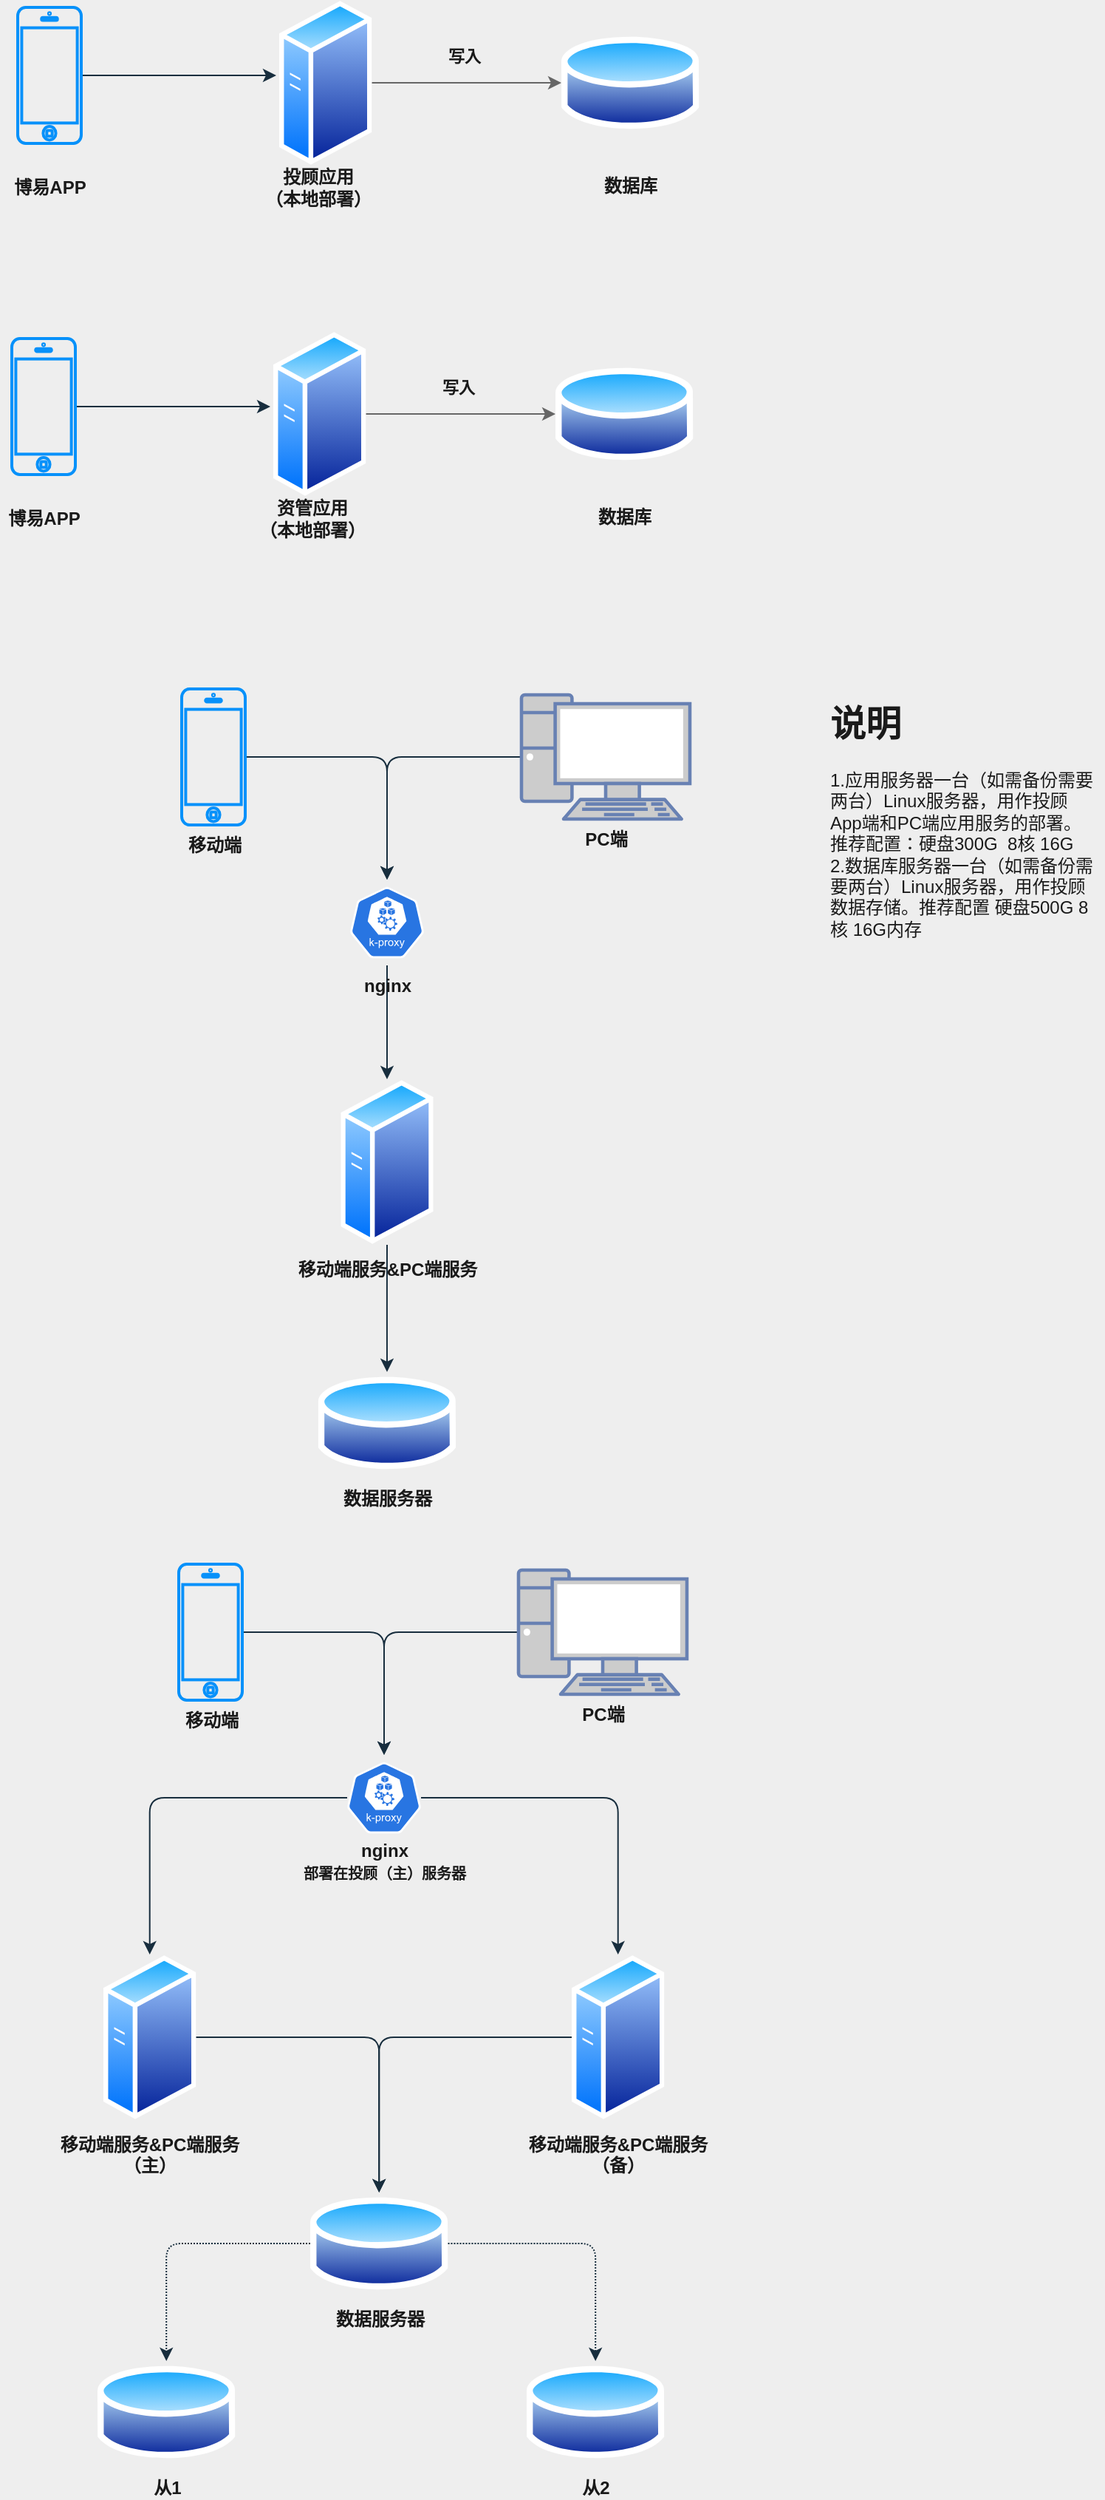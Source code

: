 <mxfile version="18.0.5" type="github">
  <diagram id="eCozaD6dcHWi1UeDkc9o" name="第 1 页">
    <mxGraphModel dx="1422" dy="713" grid="0" gridSize="10" guides="1" tooltips="1" connect="1" arrows="1" fold="1" page="1" pageScale="1" pageWidth="827" pageHeight="1169" background="#EEEEEE" math="0" shadow="0">
      <root>
        <mxCell id="0" />
        <mxCell id="1" parent="0" />
        <mxCell id="lf-6dnL8f58IvJTU5W-v-4" style="edgeStyle=orthogonalEdgeStyle;curved=0;rounded=1;sketch=0;orthogonalLoop=1;jettySize=auto;html=1;fontColor=#1A1A1A;strokeColor=#182E3E;fontStyle=1" edge="1" parent="1" source="lf-6dnL8f58IvJTU5W-v-1">
          <mxGeometry relative="1" as="geometry">
            <mxPoint x="263" y="285" as="targetPoint" />
          </mxGeometry>
        </mxCell>
        <mxCell id="lf-6dnL8f58IvJTU5W-v-1" value="" style="html=1;verticalLabelPosition=bottom;labelBackgroundColor=#ffffff;verticalAlign=top;shadow=0;dashed=0;strokeWidth=2;shape=mxgraph.ios7.misc.iphone;strokeColor=#0791FA;rounded=0;sketch=0;fontColor=#1A1A1A;fillColor=none;fontStyle=1" vertex="1" parent="1">
          <mxGeometry x="88" y="239" width="43" height="92" as="geometry" />
        </mxCell>
        <mxCell id="lf-6dnL8f58IvJTU5W-v-2" value="博易APP" style="text;html=1;strokeColor=none;fillColor=none;align=center;verticalAlign=middle;whiteSpace=wrap;rounded=0;sketch=0;fontColor=#1A1A1A;fontStyle=1" vertex="1" parent="1">
          <mxGeometry x="80" y="346" width="60" height="30" as="geometry" />
        </mxCell>
        <mxCell id="lf-6dnL8f58IvJTU5W-v-8" value="写入" style="edgeStyle=orthogonalEdgeStyle;curved=0;rounded=1;sketch=0;orthogonalLoop=1;jettySize=auto;html=1;fontColor=#1A1A1A;fillColor=#f5f5f5;strokeColor=#666666;labelBackgroundColor=none;fontStyle=1" edge="1" parent="1" source="lf-6dnL8f58IvJTU5W-v-5" target="lf-6dnL8f58IvJTU5W-v-7">
          <mxGeometry x="-0.029" y="18" relative="1" as="geometry">
            <mxPoint as="offset" />
          </mxGeometry>
        </mxCell>
        <mxCell id="lf-6dnL8f58IvJTU5W-v-5" value="" style="aspect=fixed;perimeter=ellipsePerimeter;html=1;align=center;shadow=0;dashed=0;spacingTop=3;image;image=img/lib/active_directory/generic_server.svg;rounded=0;sketch=0;fontColor=#1A1A1A;strokeColor=#0791FA;strokeWidth=2;fillColor=none;fontStyle=1" vertex="1" parent="1">
          <mxGeometry x="265" y="234" width="62.72" height="112" as="geometry" />
        </mxCell>
        <mxCell id="lf-6dnL8f58IvJTU5W-v-6" value="资管应用&lt;br&gt;（本地部署）" style="text;html=1;strokeColor=none;fillColor=none;align=center;verticalAlign=middle;whiteSpace=wrap;rounded=0;sketch=0;fontColor=#1A1A1A;fontStyle=1" vertex="1" parent="1">
          <mxGeometry x="246" y="346" width="91" height="29" as="geometry" />
        </mxCell>
        <mxCell id="lf-6dnL8f58IvJTU5W-v-7" value="" style="aspect=fixed;perimeter=ellipsePerimeter;html=1;align=center;shadow=0;dashed=0;spacingTop=3;image;image=img/lib/active_directory/database.svg;rounded=0;sketch=0;fontColor=#1A1A1A;strokeColor=#0791FA;strokeWidth=2;fillColor=none;fontStyle=1" vertex="1" parent="1">
          <mxGeometry x="456" y="255.5" width="93.24" height="69" as="geometry" />
        </mxCell>
        <mxCell id="lf-6dnL8f58IvJTU5W-v-9" value="数据库" style="text;html=1;strokeColor=none;fillColor=none;align=center;verticalAlign=middle;whiteSpace=wrap;rounded=0;sketch=0;fontColor=#1A1A1A;fontStyle=1" vertex="1" parent="1">
          <mxGeometry x="473" y="345" width="60" height="30" as="geometry" />
        </mxCell>
        <mxCell id="lf-6dnL8f58IvJTU5W-v-20" style="edgeStyle=orthogonalEdgeStyle;curved=0;rounded=1;sketch=0;orthogonalLoop=1;jettySize=auto;html=1;labelBackgroundColor=none;fontColor=#1A1A1A;strokeColor=#182E3E;" edge="1" parent="1" source="lf-6dnL8f58IvJTU5W-v-11" target="lf-6dnL8f58IvJTU5W-v-19">
          <mxGeometry relative="1" as="geometry" />
        </mxCell>
        <mxCell id="lf-6dnL8f58IvJTU5W-v-11" value="移动端服务&amp;amp;PC端服务" style="aspect=fixed;perimeter=ellipsePerimeter;html=1;align=center;shadow=0;dashed=0;spacingTop=3;image;image=img/lib/active_directory/generic_server.svg;rounded=0;sketch=0;fontColor=#1A1A1A;strokeColor=#0791FA;strokeWidth=2;fillColor=none;fontStyle=1;labelBackgroundColor=none;" vertex="1" parent="1">
          <mxGeometry x="310.64" y="740" width="62.72" height="112" as="geometry" />
        </mxCell>
        <mxCell id="lf-6dnL8f58IvJTU5W-v-16" style="edgeStyle=orthogonalEdgeStyle;curved=0;rounded=1;sketch=0;orthogonalLoop=1;jettySize=auto;html=1;entryX=0.5;entryY=0;entryDx=0;entryDy=0;entryPerimeter=0;labelBackgroundColor=none;fontColor=#1A1A1A;strokeColor=#182E3E;fontStyle=1" edge="1" parent="1" source="lf-6dnL8f58IvJTU5W-v-13" target="lf-6dnL8f58IvJTU5W-v-15">
          <mxGeometry relative="1" as="geometry" />
        </mxCell>
        <mxCell id="lf-6dnL8f58IvJTU5W-v-13" value="移动端" style="html=1;verticalLabelPosition=bottom;labelBackgroundColor=none;verticalAlign=top;shadow=0;dashed=0;strokeWidth=2;shape=mxgraph.ios7.misc.iphone;strokeColor=#0791FA;rounded=0;sketch=0;fontColor=#1A1A1A;fillColor=none;fontStyle=1" vertex="1" parent="1">
          <mxGeometry x="203" y="476" width="43" height="92" as="geometry" />
        </mxCell>
        <mxCell id="lf-6dnL8f58IvJTU5W-v-17" style="edgeStyle=orthogonalEdgeStyle;curved=0;rounded=1;sketch=0;orthogonalLoop=1;jettySize=auto;html=1;entryX=0.5;entryY=0;entryDx=0;entryDy=0;entryPerimeter=0;labelBackgroundColor=none;fontColor=#1A1A1A;strokeColor=#182E3E;fontStyle=1" edge="1" parent="1" source="lf-6dnL8f58IvJTU5W-v-14" target="lf-6dnL8f58IvJTU5W-v-15">
          <mxGeometry relative="1" as="geometry" />
        </mxCell>
        <mxCell id="lf-6dnL8f58IvJTU5W-v-14" value="PC端" style="fontColor=#1A1A1A;verticalAlign=top;verticalLabelPosition=bottom;labelPosition=center;align=center;html=1;outlineConnect=0;fillColor=#CCCCCC;strokeColor=#6881B3;gradientColor=none;gradientDirection=north;strokeWidth=2;shape=mxgraph.networks.pc;rounded=0;sketch=0;fontStyle=1;labelBackgroundColor=none;" vertex="1" parent="1">
          <mxGeometry x="433" y="480" width="114" height="84" as="geometry" />
        </mxCell>
        <mxCell id="lf-6dnL8f58IvJTU5W-v-18" style="edgeStyle=orthogonalEdgeStyle;curved=0;rounded=1;sketch=0;orthogonalLoop=1;jettySize=auto;html=1;labelBackgroundColor=none;fontColor=#1A1A1A;strokeColor=#182E3E;fontStyle=1" edge="1" parent="1" source="lf-6dnL8f58IvJTU5W-v-15" target="lf-6dnL8f58IvJTU5W-v-11">
          <mxGeometry relative="1" as="geometry" />
        </mxCell>
        <mxCell id="lf-6dnL8f58IvJTU5W-v-15" value="&lt;br&gt;&lt;br&gt;&lt;br&gt;&lt;br&gt;&lt;br&gt;&lt;br&gt;nginx" style="sketch=0;html=1;dashed=0;whitespace=wrap;fillColor=#2875E2;strokeColor=#ffffff;points=[[0.005,0.63,0],[0.1,0.2,0],[0.9,0.2,0],[0.5,0,0],[0.995,0.63,0],[0.72,0.99,0],[0.5,1,0],[0.28,0.99,0]];shape=mxgraph.kubernetes.icon;prIcon=k_proxy;rounded=0;fontColor=#1A1A1A;fontStyle=1;labelBackgroundColor=none;" vertex="1" parent="1">
          <mxGeometry x="317" y="605" width="50" height="58" as="geometry" />
        </mxCell>
        <mxCell id="lf-6dnL8f58IvJTU5W-v-19" value="数据服务器" style="aspect=fixed;perimeter=ellipsePerimeter;html=1;align=center;shadow=0;dashed=0;spacingTop=3;image;image=img/lib/active_directory/database.svg;rounded=0;sketch=0;fontColor=#1A1A1A;strokeColor=#0791FA;strokeWidth=2;fillColor=none;fontStyle=1;labelBackgroundColor=none;" vertex="1" parent="1">
          <mxGeometry x="295.38" y="938" width="93.24" height="69" as="geometry" />
        </mxCell>
        <mxCell id="lf-6dnL8f58IvJTU5W-v-21" value="&lt;h1&gt;说明&lt;/h1&gt;&lt;div&gt;1.应用服务器一台（如需备份需要两台）Linux服务器，用作投顾App端和PC端应用服务的部署。&lt;/div&gt;&lt;div&gt;推荐配置：硬盘300G&amp;nbsp; 8核 16G&lt;/div&gt;&lt;div&gt;2.数据库服务器一台（如需备份需要两台）Linux服务器，用作投顾数据存储。推荐配置 硬盘500G 8核 16G内存&lt;/div&gt;" style="text;html=1;strokeColor=none;fillColor=none;spacing=5;spacingTop=-20;whiteSpace=wrap;overflow=hidden;rounded=0;labelBackgroundColor=none;sketch=0;fontColor=#1A1A1A;" vertex="1" parent="1">
          <mxGeometry x="637" y="480" width="190" height="194" as="geometry" />
        </mxCell>
        <mxCell id="lf-6dnL8f58IvJTU5W-v-22" style="edgeStyle=orthogonalEdgeStyle;curved=0;rounded=1;sketch=0;orthogonalLoop=1;jettySize=auto;html=1;labelBackgroundColor=none;fontColor=#1A1A1A;strokeColor=#182E3E;" edge="1" parent="1" source="lf-6dnL8f58IvJTU5W-v-23" target="lf-6dnL8f58IvJTU5W-v-30">
          <mxGeometry relative="1" as="geometry" />
        </mxCell>
        <mxCell id="lf-6dnL8f58IvJTU5W-v-23" value="移动端服务&amp;amp;PC端服务&lt;br&gt;（主）" style="aspect=fixed;perimeter=ellipsePerimeter;html=1;align=center;shadow=0;dashed=0;spacingTop=3;image;image=img/lib/active_directory/generic_server.svg;rounded=0;sketch=0;fontColor=#1A1A1A;strokeColor=#0791FA;strokeWidth=2;fillColor=none;fontStyle=1;labelBackgroundColor=none;" vertex="1" parent="1">
          <mxGeometry x="150" y="1332" width="62.72" height="112" as="geometry" />
        </mxCell>
        <mxCell id="lf-6dnL8f58IvJTU5W-v-24" style="edgeStyle=orthogonalEdgeStyle;curved=0;rounded=1;sketch=0;orthogonalLoop=1;jettySize=auto;html=1;entryX=0.5;entryY=0;entryDx=0;entryDy=0;entryPerimeter=0;labelBackgroundColor=none;fontColor=#1A1A1A;strokeColor=#182E3E;fontStyle=1" edge="1" parent="1" source="lf-6dnL8f58IvJTU5W-v-25" target="lf-6dnL8f58IvJTU5W-v-29">
          <mxGeometry relative="1" as="geometry" />
        </mxCell>
        <mxCell id="lf-6dnL8f58IvJTU5W-v-25" value="移动端" style="html=1;verticalLabelPosition=bottom;labelBackgroundColor=none;verticalAlign=top;shadow=0;dashed=0;strokeWidth=2;shape=mxgraph.ios7.misc.iphone;strokeColor=#0791FA;rounded=0;sketch=0;fontColor=#1A1A1A;fillColor=none;fontStyle=1" vertex="1" parent="1">
          <mxGeometry x="201" y="1068" width="43" height="92" as="geometry" />
        </mxCell>
        <mxCell id="lf-6dnL8f58IvJTU5W-v-26" style="edgeStyle=orthogonalEdgeStyle;curved=0;rounded=1;sketch=0;orthogonalLoop=1;jettySize=auto;html=1;entryX=0.5;entryY=0;entryDx=0;entryDy=0;entryPerimeter=0;labelBackgroundColor=none;fontColor=#1A1A1A;strokeColor=#182E3E;fontStyle=1" edge="1" parent="1" source="lf-6dnL8f58IvJTU5W-v-27" target="lf-6dnL8f58IvJTU5W-v-29">
          <mxGeometry relative="1" as="geometry" />
        </mxCell>
        <mxCell id="lf-6dnL8f58IvJTU5W-v-27" value="PC端" style="fontColor=#1A1A1A;verticalAlign=top;verticalLabelPosition=bottom;labelPosition=center;align=center;html=1;outlineConnect=0;fillColor=#CCCCCC;strokeColor=#6881B3;gradientColor=none;gradientDirection=north;strokeWidth=2;shape=mxgraph.networks.pc;rounded=0;sketch=0;fontStyle=1;labelBackgroundColor=none;" vertex="1" parent="1">
          <mxGeometry x="431" y="1072" width="114" height="84" as="geometry" />
        </mxCell>
        <mxCell id="lf-6dnL8f58IvJTU5W-v-28" style="edgeStyle=orthogonalEdgeStyle;curved=0;rounded=1;sketch=0;orthogonalLoop=1;jettySize=auto;html=1;labelBackgroundColor=none;fontColor=#1A1A1A;strokeColor=#182E3E;fontStyle=1" edge="1" parent="1" source="lf-6dnL8f58IvJTU5W-v-29" target="lf-6dnL8f58IvJTU5W-v-23">
          <mxGeometry relative="1" as="geometry" />
        </mxCell>
        <mxCell id="lf-6dnL8f58IvJTU5W-v-32" style="edgeStyle=orthogonalEdgeStyle;curved=0;rounded=1;sketch=0;orthogonalLoop=1;jettySize=auto;html=1;labelBackgroundColor=none;fontColor=#1A1A1A;strokeColor=#182E3E;" edge="1" parent="1" source="lf-6dnL8f58IvJTU5W-v-29" target="lf-6dnL8f58IvJTU5W-v-31">
          <mxGeometry relative="1" as="geometry" />
        </mxCell>
        <mxCell id="lf-6dnL8f58IvJTU5W-v-29" value="&lt;br&gt;&lt;br&gt;&lt;br&gt;&lt;br&gt;&lt;br&gt;&lt;br&gt;nginx&lt;br&gt;&lt;font style=&quot;font-size: 10px;&quot;&gt;部署在投顾（主）服务器&lt;/font&gt;" style="sketch=0;html=1;dashed=0;whitespace=wrap;fillColor=#2875E2;strokeColor=#ffffff;points=[[0.005,0.63,0],[0.1,0.2,0],[0.9,0.2,0],[0.5,0,0],[0.995,0.63,0],[0.72,0.99,0],[0.5,1,0],[0.28,0.99,0]];shape=mxgraph.kubernetes.icon;prIcon=k_proxy;rounded=0;fontColor=#1A1A1A;fontStyle=1;labelBackgroundColor=none;" vertex="1" parent="1">
          <mxGeometry x="315" y="1197" width="50" height="58" as="geometry" />
        </mxCell>
        <mxCell id="lf-6dnL8f58IvJTU5W-v-36" style="edgeStyle=orthogonalEdgeStyle;curved=0;rounded=1;sketch=0;orthogonalLoop=1;jettySize=auto;html=1;labelBackgroundColor=none;fontColor=#1A1A1A;strokeColor=#182E3E;dashed=1;dashPattern=1 1;" edge="1" parent="1" source="lf-6dnL8f58IvJTU5W-v-30" target="lf-6dnL8f58IvJTU5W-v-33">
          <mxGeometry relative="1" as="geometry" />
        </mxCell>
        <mxCell id="lf-6dnL8f58IvJTU5W-v-37" style="edgeStyle=orthogonalEdgeStyle;curved=0;rounded=1;sketch=0;orthogonalLoop=1;jettySize=auto;html=1;labelBackgroundColor=none;fontColor=#1A1A1A;strokeColor=#182E3E;dashed=1;dashPattern=1 1;" edge="1" parent="1" source="lf-6dnL8f58IvJTU5W-v-30" target="lf-6dnL8f58IvJTU5W-v-35">
          <mxGeometry relative="1" as="geometry" />
        </mxCell>
        <mxCell id="lf-6dnL8f58IvJTU5W-v-30" value="数据服务器" style="aspect=fixed;perimeter=ellipsePerimeter;html=1;align=center;shadow=0;dashed=0;spacingTop=3;image;image=img/lib/active_directory/database.svg;rounded=0;sketch=0;fontColor=#1A1A1A;strokeColor=#0791FA;strokeWidth=2;fillColor=none;fontStyle=1;labelBackgroundColor=none;" vertex="1" parent="1">
          <mxGeometry x="290" y="1493" width="93.24" height="69" as="geometry" />
        </mxCell>
        <mxCell id="lf-6dnL8f58IvJTU5W-v-34" style="edgeStyle=orthogonalEdgeStyle;curved=0;rounded=1;sketch=0;orthogonalLoop=1;jettySize=auto;html=1;labelBackgroundColor=none;fontColor=#1A1A1A;strokeColor=#182E3E;" edge="1" parent="1" source="lf-6dnL8f58IvJTU5W-v-31" target="lf-6dnL8f58IvJTU5W-v-30">
          <mxGeometry relative="1" as="geometry" />
        </mxCell>
        <mxCell id="lf-6dnL8f58IvJTU5W-v-31" value="移动端服务&amp;amp;PC端服务&lt;br&gt;（备）" style="aspect=fixed;perimeter=ellipsePerimeter;html=1;align=center;shadow=0;dashed=0;spacingTop=3;image;image=img/lib/active_directory/generic_server.svg;rounded=0;sketch=0;fontColor=#1A1A1A;strokeColor=#0791FA;strokeWidth=2;fillColor=none;fontStyle=1;labelBackgroundColor=none;" vertex="1" parent="1">
          <mxGeometry x="467" y="1332" width="62.72" height="112" as="geometry" />
        </mxCell>
        <mxCell id="lf-6dnL8f58IvJTU5W-v-33" value="从1" style="aspect=fixed;perimeter=ellipsePerimeter;html=1;align=center;shadow=0;dashed=0;spacingTop=3;image;image=img/lib/active_directory/database.svg;rounded=0;sketch=0;fontColor=#1A1A1A;strokeColor=#0791FA;strokeWidth=2;fillColor=none;fontStyle=1;labelBackgroundColor=none;" vertex="1" parent="1">
          <mxGeometry x="146" y="1607" width="93.24" height="69" as="geometry" />
        </mxCell>
        <mxCell id="lf-6dnL8f58IvJTU5W-v-35" value="从2" style="aspect=fixed;perimeter=ellipsePerimeter;html=1;align=center;shadow=0;dashed=0;spacingTop=3;image;image=img/lib/active_directory/database.svg;rounded=0;sketch=0;fontColor=#1A1A1A;strokeColor=#0791FA;strokeWidth=2;fillColor=none;fontStyle=1;labelBackgroundColor=none;" vertex="1" parent="1">
          <mxGeometry x="436.48" y="1607" width="93.24" height="69" as="geometry" />
        </mxCell>
        <mxCell id="lf-6dnL8f58IvJTU5W-v-38" style="edgeStyle=orthogonalEdgeStyle;curved=0;rounded=1;sketch=0;orthogonalLoop=1;jettySize=auto;html=1;fontColor=#1A1A1A;strokeColor=#182E3E;fontStyle=1" edge="1" parent="1" source="lf-6dnL8f58IvJTU5W-v-39">
          <mxGeometry relative="1" as="geometry">
            <mxPoint x="267" y="61" as="targetPoint" />
          </mxGeometry>
        </mxCell>
        <mxCell id="lf-6dnL8f58IvJTU5W-v-39" value="" style="html=1;verticalLabelPosition=bottom;labelBackgroundColor=#ffffff;verticalAlign=top;shadow=0;dashed=0;strokeWidth=2;shape=mxgraph.ios7.misc.iphone;strokeColor=#0791FA;rounded=0;sketch=0;fontColor=#1A1A1A;fillColor=none;fontStyle=1" vertex="1" parent="1">
          <mxGeometry x="92" y="15" width="43" height="92" as="geometry" />
        </mxCell>
        <mxCell id="lf-6dnL8f58IvJTU5W-v-40" value="博易APP" style="text;html=1;strokeColor=none;fillColor=none;align=center;verticalAlign=middle;whiteSpace=wrap;rounded=0;sketch=0;fontColor=#1A1A1A;fontStyle=1" vertex="1" parent="1">
          <mxGeometry x="84" y="122" width="60" height="30" as="geometry" />
        </mxCell>
        <mxCell id="lf-6dnL8f58IvJTU5W-v-41" value="写入" style="edgeStyle=orthogonalEdgeStyle;curved=0;rounded=1;sketch=0;orthogonalLoop=1;jettySize=auto;html=1;fontColor=#1A1A1A;fillColor=#f5f5f5;strokeColor=#666666;labelBackgroundColor=none;fontStyle=1" edge="1" parent="1" source="lf-6dnL8f58IvJTU5W-v-42" target="lf-6dnL8f58IvJTU5W-v-44">
          <mxGeometry x="-0.029" y="18" relative="1" as="geometry">
            <mxPoint as="offset" />
          </mxGeometry>
        </mxCell>
        <mxCell id="lf-6dnL8f58IvJTU5W-v-42" value="" style="aspect=fixed;perimeter=ellipsePerimeter;html=1;align=center;shadow=0;dashed=0;spacingTop=3;image;image=img/lib/active_directory/generic_server.svg;rounded=0;sketch=0;fontColor=#1A1A1A;strokeColor=#0791FA;strokeWidth=2;fillColor=none;fontStyle=1" vertex="1" parent="1">
          <mxGeometry x="269" y="10" width="62.72" height="112" as="geometry" />
        </mxCell>
        <mxCell id="lf-6dnL8f58IvJTU5W-v-43" value="投顾应用&lt;br&gt;（本地部署）" style="text;html=1;strokeColor=none;fillColor=none;align=center;verticalAlign=middle;whiteSpace=wrap;rounded=0;sketch=0;fontColor=#1A1A1A;fontStyle=1" vertex="1" parent="1">
          <mxGeometry x="250" y="122" width="91" height="29" as="geometry" />
        </mxCell>
        <mxCell id="lf-6dnL8f58IvJTU5W-v-44" value="" style="aspect=fixed;perimeter=ellipsePerimeter;html=1;align=center;shadow=0;dashed=0;spacingTop=3;image;image=img/lib/active_directory/database.svg;rounded=0;sketch=0;fontColor=#1A1A1A;strokeColor=#0791FA;strokeWidth=2;fillColor=none;fontStyle=1" vertex="1" parent="1">
          <mxGeometry x="460" y="31.5" width="93.24" height="69" as="geometry" />
        </mxCell>
        <mxCell id="lf-6dnL8f58IvJTU5W-v-45" value="数据库" style="text;html=1;strokeColor=none;fillColor=none;align=center;verticalAlign=middle;whiteSpace=wrap;rounded=0;sketch=0;fontColor=#1A1A1A;fontStyle=1" vertex="1" parent="1">
          <mxGeometry x="477" y="121" width="60" height="30" as="geometry" />
        </mxCell>
      </root>
    </mxGraphModel>
  </diagram>
</mxfile>
